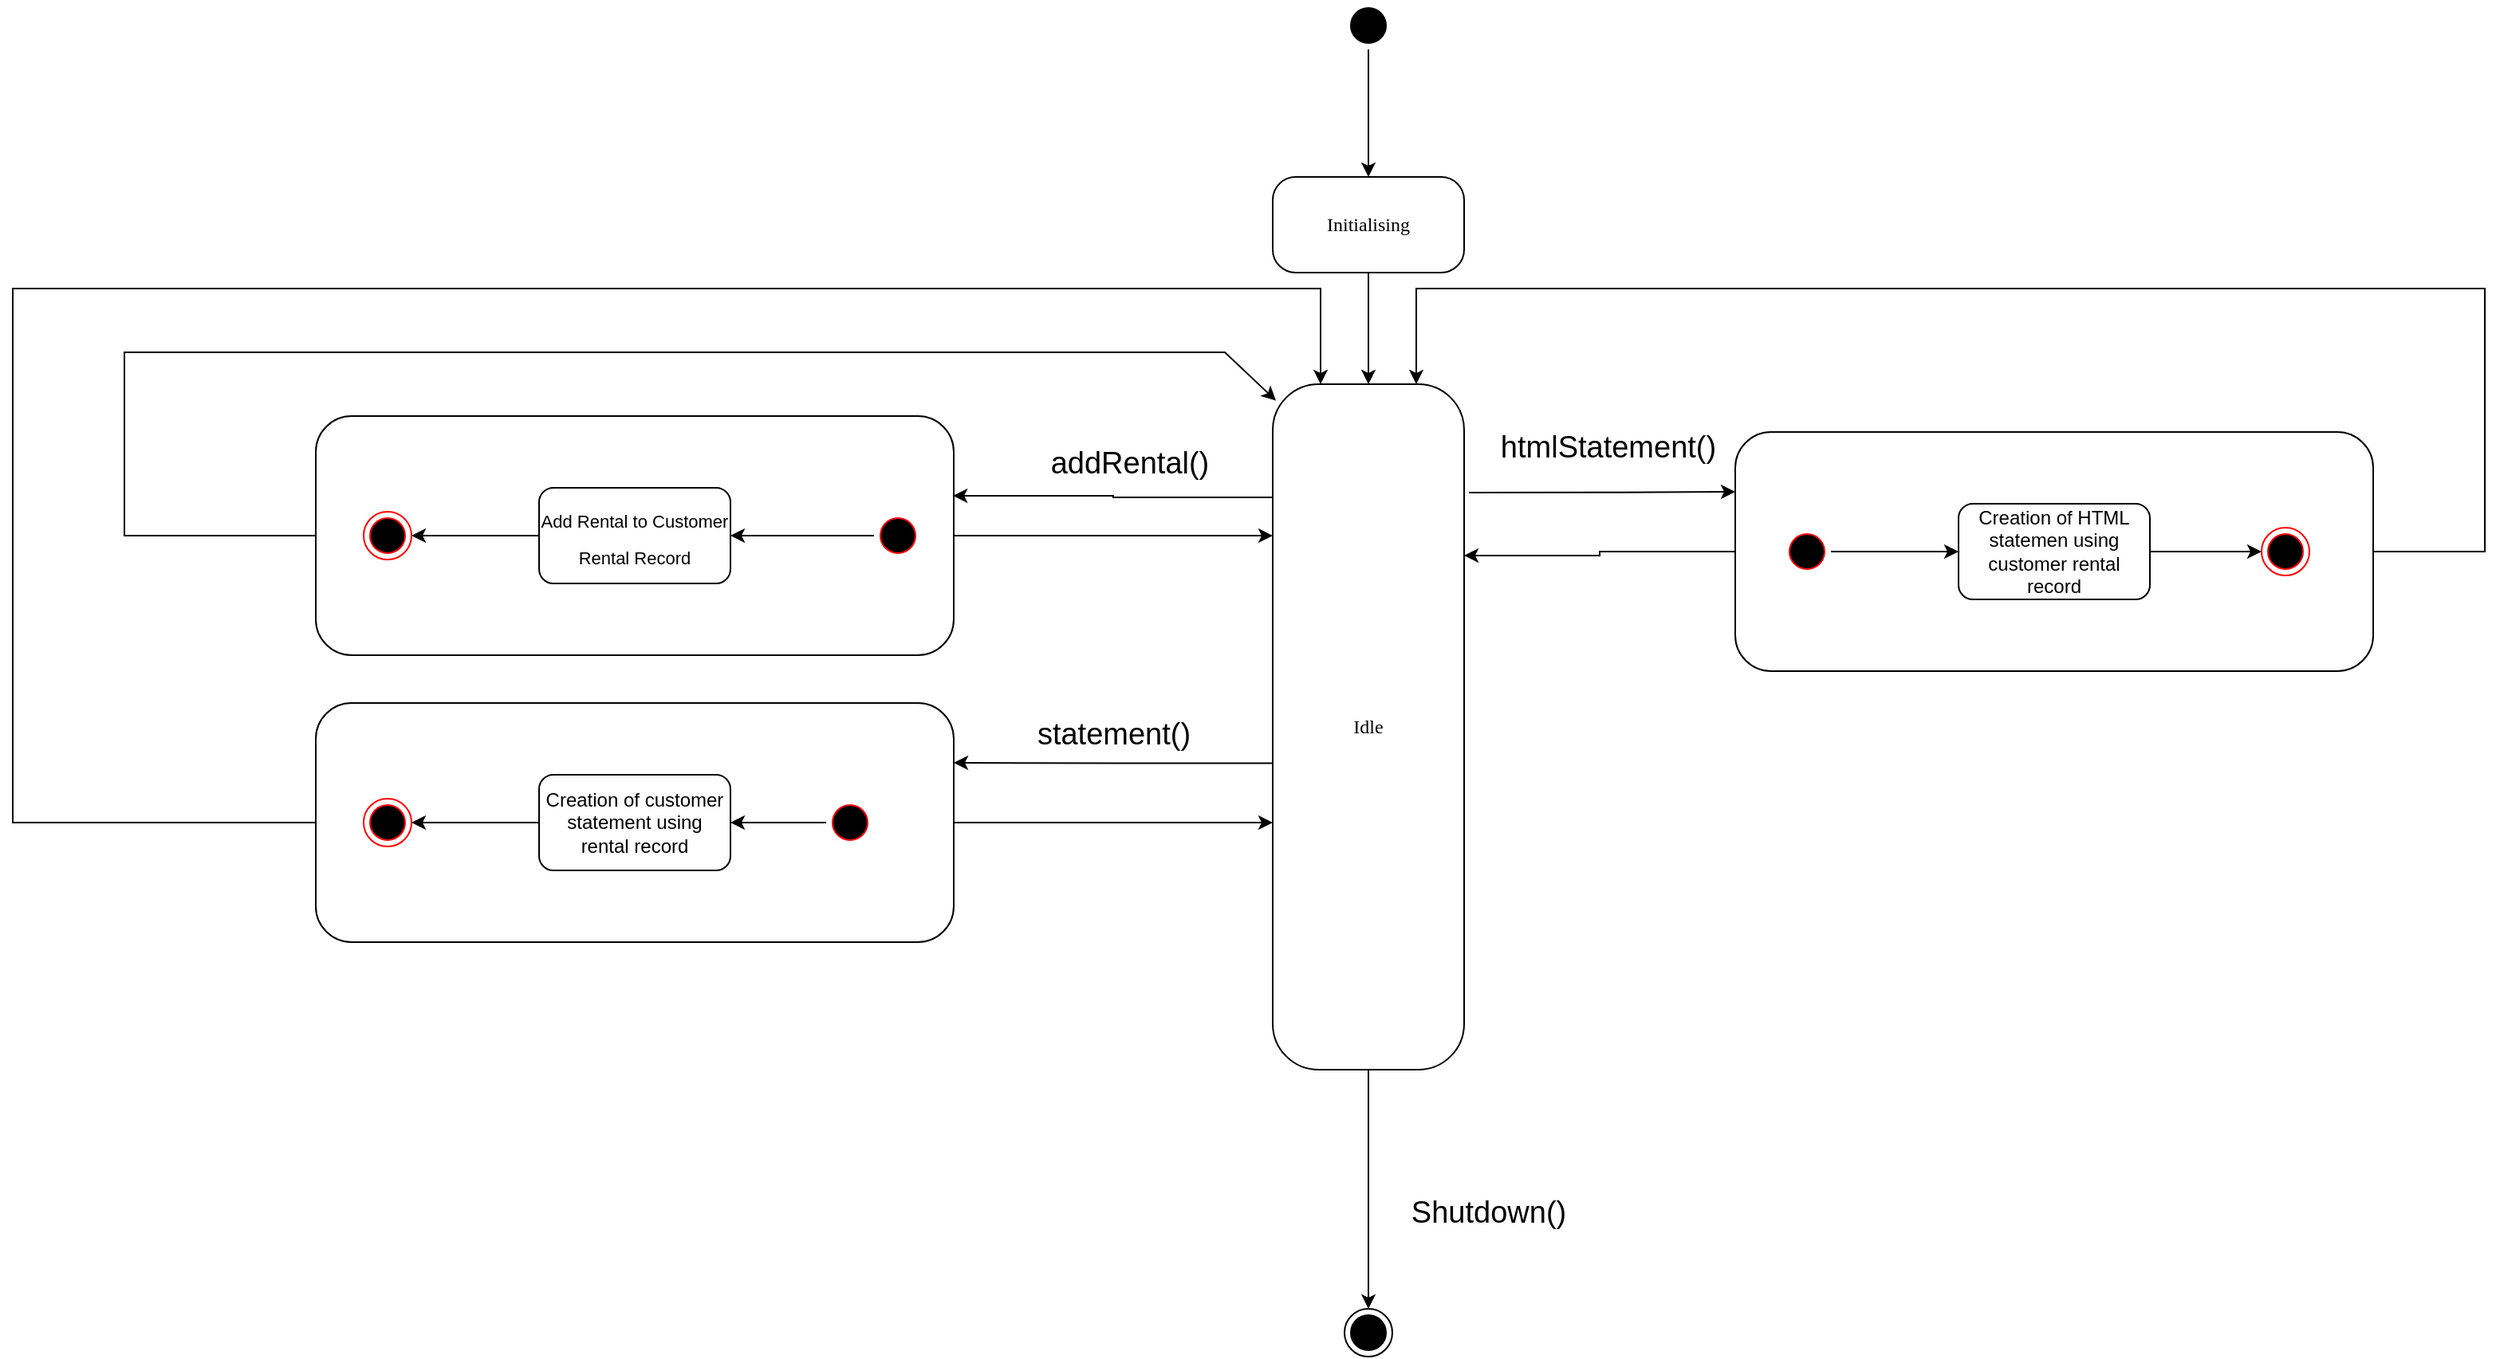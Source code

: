 <mxfile version="20.8.23" type="github">
  <diagram name="Page-1" id="58cdce13-f638-feb5-8d6f-7d28b1aa9fa0">
    <mxGraphModel dx="2534" dy="1646" grid="1" gridSize="10" guides="1" tooltips="1" connect="1" arrows="1" fold="1" page="1" pageScale="1" pageWidth="1100" pageHeight="850" background="none" math="0" shadow="0">
      <root>
        <mxCell id="0" />
        <mxCell id="1" parent="0" />
        <mxCell id="WzsJ2bpUAo-4emYzyqWX-7" style="edgeStyle=orthogonalEdgeStyle;rounded=0;orthogonalLoop=1;jettySize=auto;html=1;entryX=0.5;entryY=0;entryDx=0;entryDy=0;strokeColor=#000000;" parent="1" source="382b91b5511bd0f7-1" target="WzsJ2bpUAo-4emYzyqWX-6" edge="1">
          <mxGeometry relative="1" as="geometry" />
        </mxCell>
        <mxCell id="382b91b5511bd0f7-1" value="" style="ellipse;html=1;shape=startState;fillColor=#000000;strokeColor=#000000;rounded=1;shadow=0;comic=0;labelBackgroundColor=none;fontFamily=Verdana;fontSize=12;fontColor=#000000;align=center;direction=south;" parent="1" vertex="1">
          <mxGeometry x="535" y="-30" width="30" height="30" as="geometry" />
        </mxCell>
        <mxCell id="WzsJ2bpUAo-4emYzyqWX-5" style="edgeStyle=orthogonalEdgeStyle;rounded=0;orthogonalLoop=1;jettySize=auto;html=1;exitX=0.5;exitY=1;exitDx=0;exitDy=0;entryX=0.5;entryY=0;entryDx=0;entryDy=0;strokeColor=#000000;" parent="1" source="382b91b5511bd0f7-6" target="WzsJ2bpUAo-4emYzyqWX-2" edge="1">
          <mxGeometry relative="1" as="geometry" />
        </mxCell>
        <mxCell id="WzsJ2bpUAo-4emYzyqWX-13" style="edgeStyle=orthogonalEdgeStyle;rounded=0;orthogonalLoop=1;jettySize=auto;html=1;strokeColor=#000000;fontSize=19;exitX=0.015;exitY=0.165;exitDx=0;exitDy=0;exitPerimeter=0;entryX=0.999;entryY=0.333;entryDx=0;entryDy=0;entryPerimeter=0;" parent="1" source="382b91b5511bd0f7-6" target="WzsJ2bpUAo-4emYzyqWX-12" edge="1">
          <mxGeometry relative="1" as="geometry">
            <mxPoint x="390" y="380" as="targetPoint" />
          </mxGeometry>
        </mxCell>
        <mxCell id="WzsJ2bpUAo-4emYzyqWX-31" style="edgeStyle=orthogonalEdgeStyle;rounded=0;orthogonalLoop=1;jettySize=auto;html=1;exitX=0;exitY=0.553;exitDx=0;exitDy=0;entryX=1;entryY=0.25;entryDx=0;entryDy=0;strokeColor=#000000;fontSize=11;exitPerimeter=0;" parent="1" source="382b91b5511bd0f7-6" target="WzsJ2bpUAo-4emYzyqWX-10" edge="1">
          <mxGeometry relative="1" as="geometry" />
        </mxCell>
        <mxCell id="WzsJ2bpUAo-4emYzyqWX-34" style="edgeStyle=orthogonalEdgeStyle;rounded=0;orthogonalLoop=1;jettySize=auto;html=1;exitX=1.025;exitY=0.158;exitDx=0;exitDy=0;entryX=0;entryY=0.25;entryDx=0;entryDy=0;strokeColor=#000000;fontSize=19;exitPerimeter=0;" parent="1" source="382b91b5511bd0f7-6" target="WzsJ2bpUAo-4emYzyqWX-9" edge="1">
          <mxGeometry relative="1" as="geometry" />
        </mxCell>
        <mxCell id="382b91b5511bd0f7-6" value="Idle" style="rounded=1;whiteSpace=wrap;html=1;arcSize=24;fillColor=#FFFFFF;strokeColor=#000000;shadow=0;comic=0;labelBackgroundColor=none;fontFamily=Verdana;fontSize=12;fontColor=#000000;align=center;" parent="1" vertex="1">
          <mxGeometry x="490" y="210" width="120" height="430" as="geometry" />
        </mxCell>
        <mxCell id="WzsJ2bpUAo-4emYzyqWX-2" value="" style="ellipse;html=1;shape=endState;fillColor=#000000;strokeColor=#000000;" parent="1" vertex="1">
          <mxGeometry x="535" y="790" width="30" height="30" as="geometry" />
        </mxCell>
        <mxCell id="WzsJ2bpUAo-4emYzyqWX-8" style="edgeStyle=orthogonalEdgeStyle;rounded=0;orthogonalLoop=1;jettySize=auto;html=1;entryX=0.5;entryY=0;entryDx=0;entryDy=0;strokeColor=#000000;" parent="1" source="WzsJ2bpUAo-4emYzyqWX-6" target="382b91b5511bd0f7-6" edge="1">
          <mxGeometry relative="1" as="geometry" />
        </mxCell>
        <mxCell id="WzsJ2bpUAo-4emYzyqWX-6" value="Initialising" style="whiteSpace=wrap;html=1;fontFamily=Verdana;fillColor=#FFFFFF;strokeColor=#000000;fontColor=#000000;rounded=1;arcSize=24;shadow=0;comic=0;labelBackgroundColor=none;" parent="1" vertex="1">
          <mxGeometry x="490" y="80" width="120" height="60" as="geometry" />
        </mxCell>
        <mxCell id="WzsJ2bpUAo-4emYzyqWX-35" style="edgeStyle=orthogonalEdgeStyle;rounded=0;orthogonalLoop=1;jettySize=auto;html=1;exitX=0;exitY=0.5;exitDx=0;exitDy=0;entryX=1;entryY=0.25;entryDx=0;entryDy=0;strokeColor=#000000;fontSize=19;" parent="1" source="WzsJ2bpUAo-4emYzyqWX-9" target="382b91b5511bd0f7-6" edge="1">
          <mxGeometry relative="1" as="geometry" />
        </mxCell>
        <mxCell id="WSZoV0Bkp2RybLHJd7zS-13" style="edgeStyle=orthogonalEdgeStyle;rounded=0;orthogonalLoop=1;jettySize=auto;html=1;entryX=0.75;entryY=0;entryDx=0;entryDy=0;" edge="1" parent="1" source="WzsJ2bpUAo-4emYzyqWX-9" target="382b91b5511bd0f7-6">
          <mxGeometry relative="1" as="geometry">
            <mxPoint x="590" y="150" as="targetPoint" />
            <Array as="points">
              <mxPoint x="1250" y="315" />
              <mxPoint x="1250" y="150" />
              <mxPoint x="580" y="150" />
            </Array>
          </mxGeometry>
        </mxCell>
        <mxCell id="WzsJ2bpUAo-4emYzyqWX-9" value="" style="rounded=1;whiteSpace=wrap;html=1;strokeColor=#000000;" parent="1" vertex="1">
          <mxGeometry x="780" y="240" width="400" height="150" as="geometry" />
        </mxCell>
        <mxCell id="WzsJ2bpUAo-4emYzyqWX-32" style="edgeStyle=orthogonalEdgeStyle;rounded=0;orthogonalLoop=1;jettySize=auto;html=1;exitX=1;exitY=0.5;exitDx=0;exitDy=0;strokeColor=#000000;fontSize=11;" parent="1" source="WzsJ2bpUAo-4emYzyqWX-10" edge="1">
          <mxGeometry relative="1" as="geometry">
            <mxPoint x="490" y="485" as="targetPoint" />
          </mxGeometry>
        </mxCell>
        <mxCell id="WzsJ2bpUAo-4emYzyqWX-37" style="edgeStyle=orthogonalEdgeStyle;rounded=0;orthogonalLoop=1;jettySize=auto;html=1;strokeColor=#000000;fontSize=19;entryX=0.25;entryY=0;entryDx=0;entryDy=0;" parent="1" source="WzsJ2bpUAo-4emYzyqWX-10" target="382b91b5511bd0f7-6" edge="1">
          <mxGeometry relative="1" as="geometry">
            <mxPoint x="470" y="150" as="targetPoint" />
            <Array as="points">
              <mxPoint x="-300" y="485" />
              <mxPoint x="-300" y="150" />
              <mxPoint x="520" y="150" />
            </Array>
          </mxGeometry>
        </mxCell>
        <mxCell id="WzsJ2bpUAo-4emYzyqWX-10" value="" style="rounded=1;whiteSpace=wrap;html=1;strokeColor=#000000;" parent="1" vertex="1">
          <mxGeometry x="-110" y="410" width="400" height="150" as="geometry" />
        </mxCell>
        <mxCell id="WzsJ2bpUAo-4emYzyqWX-11" value="&lt;font style=&quot;font-size: 19px;&quot;&gt;&lt;font style=&quot;font-size: 19px;&quot;&gt;Shutdown&lt;/font&gt;()&lt;/font&gt;" style="text;html=1;align=center;verticalAlign=middle;resizable=0;points=[];autosize=1;strokeColor=none;fillColor=none;" parent="1" vertex="1">
          <mxGeometry x="565" y="710" width="120" height="40" as="geometry" />
        </mxCell>
        <mxCell id="WzsJ2bpUAo-4emYzyqWX-14" style="edgeStyle=orthogonalEdgeStyle;rounded=0;orthogonalLoop=1;jettySize=auto;html=1;strokeColor=#000000;fontSize=19;" parent="1" source="WzsJ2bpUAo-4emYzyqWX-12" edge="1">
          <mxGeometry relative="1" as="geometry">
            <mxPoint x="490" y="305" as="targetPoint" />
          </mxGeometry>
        </mxCell>
        <mxCell id="WzsJ2bpUAo-4emYzyqWX-12" value="" style="rounded=1;whiteSpace=wrap;html=1;strokeColor=#000000;" parent="1" vertex="1">
          <mxGeometry x="-110" y="230" width="400" height="150" as="geometry" />
        </mxCell>
        <mxCell id="WzsJ2bpUAo-4emYzyqWX-15" value="addRental()" style="text;html=1;align=center;verticalAlign=middle;resizable=0;points=[];autosize=1;strokeColor=none;fillColor=none;fontSize=19;" parent="1" vertex="1">
          <mxGeometry x="340" y="240" width="120" height="40" as="geometry" />
        </mxCell>
        <mxCell id="WzsJ2bpUAo-4emYzyqWX-21" value="" style="endArrow=classic;html=1;rounded=0;strokeColor=#000000;fontSize=19;exitX=0;exitY=0.5;exitDx=0;exitDy=0;entryX=0.017;entryY=0.024;entryDx=0;entryDy=0;entryPerimeter=0;" parent="1" source="WzsJ2bpUAo-4emYzyqWX-12" target="382b91b5511bd0f7-6" edge="1">
          <mxGeometry width="50" height="50" relative="1" as="geometry">
            <mxPoint x="-330" y="270" as="sourcePoint" />
            <mxPoint x="470" y="200" as="targetPoint" />
            <Array as="points">
              <mxPoint x="-230" y="305" />
              <mxPoint x="-230" y="190" />
              <mxPoint x="120" y="190" />
              <mxPoint x="320" y="190" />
              <mxPoint x="410" y="190" />
              <mxPoint x="460" y="190" />
            </Array>
          </mxGeometry>
        </mxCell>
        <mxCell id="WzsJ2bpUAo-4emYzyqWX-27" style="edgeStyle=orthogonalEdgeStyle;rounded=0;orthogonalLoop=1;jettySize=auto;html=1;strokeColor=#000000;fontSize=19;entryX=1;entryY=0.5;entryDx=0;entryDy=0;" parent="1" source="WzsJ2bpUAo-4emYzyqWX-25" target="WzsJ2bpUAo-4emYzyqWX-28" edge="1">
          <mxGeometry relative="1" as="geometry">
            <mxPoint x="255" y="500" as="targetPoint" />
          </mxGeometry>
        </mxCell>
        <mxCell id="WzsJ2bpUAo-4emYzyqWX-25" value="" style="ellipse;html=1;shape=startState;fillColor=#000000;strokeColor=#ff0000;fontSize=19;" parent="1" vertex="1">
          <mxGeometry x="240" y="290" width="30" height="30" as="geometry" />
        </mxCell>
        <mxCell id="WzsJ2bpUAo-4emYzyqWX-30" style="edgeStyle=orthogonalEdgeStyle;rounded=0;orthogonalLoop=1;jettySize=auto;html=1;exitX=0;exitY=0.5;exitDx=0;exitDy=0;strokeColor=#000000;fontSize=11;" parent="1" source="WzsJ2bpUAo-4emYzyqWX-28" target="WzsJ2bpUAo-4emYzyqWX-29" edge="1">
          <mxGeometry relative="1" as="geometry" />
        </mxCell>
        <mxCell id="WzsJ2bpUAo-4emYzyqWX-28" value="&lt;font style=&quot;font-size: 11px;&quot;&gt;Add Rental to Customer Rental Record&lt;/font&gt;" style="rounded=1;whiteSpace=wrap;html=1;strokeColor=#000000;fontSize=19;fillColor=#FFFFFF;" parent="1" vertex="1">
          <mxGeometry x="30" y="275" width="120" height="60" as="geometry" />
        </mxCell>
        <mxCell id="WzsJ2bpUAo-4emYzyqWX-29" value="" style="ellipse;html=1;shape=endState;fillColor=#000000;strokeColor=#ff0000;fontSize=11;" parent="1" vertex="1">
          <mxGeometry x="-80" y="290" width="30" height="30" as="geometry" />
        </mxCell>
        <mxCell id="WzsJ2bpUAo-4emYzyqWX-33" value="&lt;font style=&quot;font-size: 19px;&quot;&gt;statement()&lt;/font&gt;" style="text;html=1;align=center;verticalAlign=middle;resizable=0;points=[];autosize=1;strokeColor=none;fillColor=none;fontSize=11;" parent="1" vertex="1">
          <mxGeometry x="330" y="410" width="120" height="40" as="geometry" />
        </mxCell>
        <mxCell id="WzsJ2bpUAo-4emYzyqWX-36" value="htmlStatement()" style="text;html=1;align=center;verticalAlign=middle;resizable=0;points=[];autosize=1;strokeColor=none;fillColor=none;fontSize=19;" parent="1" vertex="1">
          <mxGeometry x="620" y="230" width="160" height="40" as="geometry" />
        </mxCell>
        <mxCell id="WSZoV0Bkp2RybLHJd7zS-11" style="edgeStyle=orthogonalEdgeStyle;rounded=0;orthogonalLoop=1;jettySize=auto;html=1;exitX=0;exitY=0.5;exitDx=0;exitDy=0;entryX=1;entryY=0.5;entryDx=0;entryDy=0;" edge="1" parent="1" source="WSZoV0Bkp2RybLHJd7zS-1" target="WSZoV0Bkp2RybLHJd7zS-7">
          <mxGeometry relative="1" as="geometry" />
        </mxCell>
        <mxCell id="WSZoV0Bkp2RybLHJd7zS-1" value="" style="ellipse;html=1;shape=startState;fillColor=#000000;strokeColor=#ff0000;" vertex="1" parent="1">
          <mxGeometry x="210" y="470" width="30" height="30" as="geometry" />
        </mxCell>
        <mxCell id="WSZoV0Bkp2RybLHJd7zS-9" style="edgeStyle=orthogonalEdgeStyle;rounded=0;orthogonalLoop=1;jettySize=auto;html=1;entryX=0;entryY=0.5;entryDx=0;entryDy=0;" edge="1" parent="1" source="WSZoV0Bkp2RybLHJd7zS-3" target="WSZoV0Bkp2RybLHJd7zS-8">
          <mxGeometry relative="1" as="geometry" />
        </mxCell>
        <mxCell id="WSZoV0Bkp2RybLHJd7zS-3" value="" style="ellipse;html=1;shape=startState;fillColor=#000000;strokeColor=#ff0000;" vertex="1" parent="1">
          <mxGeometry x="810" y="300" width="30" height="30" as="geometry" />
        </mxCell>
        <mxCell id="WSZoV0Bkp2RybLHJd7zS-5" value="" style="ellipse;html=1;shape=endState;fillColor=#000000;strokeColor=#ff0000;" vertex="1" parent="1">
          <mxGeometry x="-80" y="470" width="30" height="30" as="geometry" />
        </mxCell>
        <mxCell id="WSZoV0Bkp2RybLHJd7zS-6" value="" style="ellipse;html=1;shape=endState;fillColor=#000000;strokeColor=#ff0000;" vertex="1" parent="1">
          <mxGeometry x="1110" y="300" width="30" height="30" as="geometry" />
        </mxCell>
        <mxCell id="WSZoV0Bkp2RybLHJd7zS-12" style="edgeStyle=orthogonalEdgeStyle;rounded=0;orthogonalLoop=1;jettySize=auto;html=1;entryX=1;entryY=0.5;entryDx=0;entryDy=0;" edge="1" parent="1" source="WSZoV0Bkp2RybLHJd7zS-7" target="WSZoV0Bkp2RybLHJd7zS-5">
          <mxGeometry relative="1" as="geometry" />
        </mxCell>
        <mxCell id="WSZoV0Bkp2RybLHJd7zS-7" value="Creation of customer statement using rental record" style="rounded=1;whiteSpace=wrap;html=1;" vertex="1" parent="1">
          <mxGeometry x="30" y="455" width="120" height="60" as="geometry" />
        </mxCell>
        <mxCell id="WSZoV0Bkp2RybLHJd7zS-10" style="edgeStyle=orthogonalEdgeStyle;rounded=0;orthogonalLoop=1;jettySize=auto;html=1;entryX=0;entryY=0.5;entryDx=0;entryDy=0;" edge="1" parent="1" source="WSZoV0Bkp2RybLHJd7zS-8" target="WSZoV0Bkp2RybLHJd7zS-6">
          <mxGeometry relative="1" as="geometry" />
        </mxCell>
        <mxCell id="WSZoV0Bkp2RybLHJd7zS-8" value="Creation of HTML statemen using customer rental record" style="rounded=1;whiteSpace=wrap;html=1;" vertex="1" parent="1">
          <mxGeometry x="920" y="285" width="120" height="60" as="geometry" />
        </mxCell>
      </root>
    </mxGraphModel>
  </diagram>
</mxfile>
